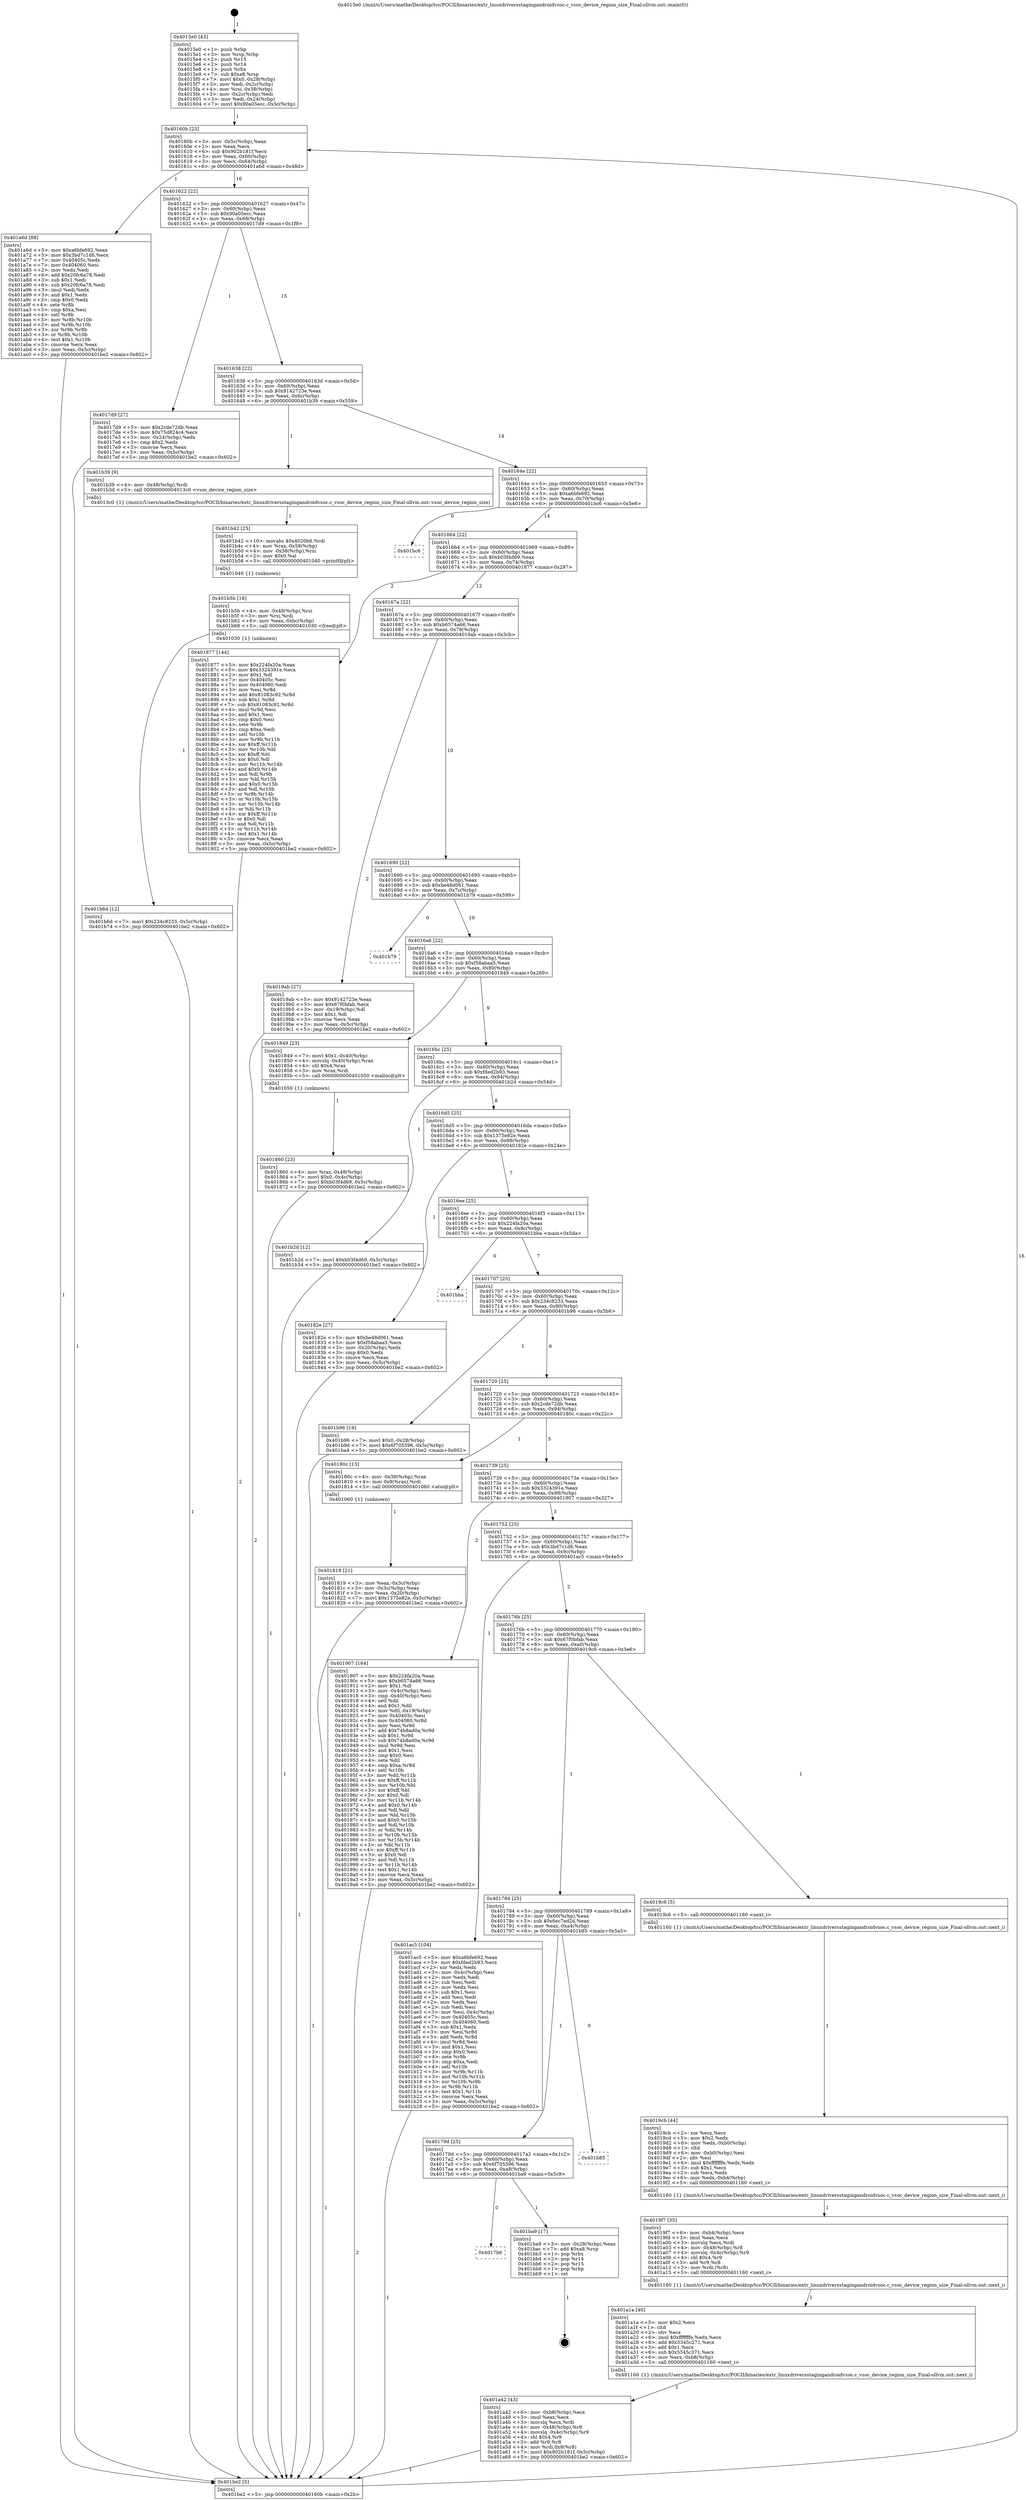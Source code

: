 digraph "0x4015e0" {
  label = "0x4015e0 (/mnt/c/Users/mathe/Desktop/tcc/POCII/binaries/extr_linuxdriversstagingandroidvsoc.c_vsoc_device_region_size_Final-ollvm.out::main(0))"
  labelloc = "t"
  node[shape=record]

  Entry [label="",width=0.3,height=0.3,shape=circle,fillcolor=black,style=filled]
  "0x40160b" [label="{
     0x40160b [23]\l
     | [instrs]\l
     &nbsp;&nbsp;0x40160b \<+3\>: mov -0x5c(%rbp),%eax\l
     &nbsp;&nbsp;0x40160e \<+2\>: mov %eax,%ecx\l
     &nbsp;&nbsp;0x401610 \<+6\>: sub $0x902b181f,%ecx\l
     &nbsp;&nbsp;0x401616 \<+3\>: mov %eax,-0x60(%rbp)\l
     &nbsp;&nbsp;0x401619 \<+3\>: mov %ecx,-0x64(%rbp)\l
     &nbsp;&nbsp;0x40161c \<+6\>: je 0000000000401a6d \<main+0x48d\>\l
  }"]
  "0x401a6d" [label="{
     0x401a6d [88]\l
     | [instrs]\l
     &nbsp;&nbsp;0x401a6d \<+5\>: mov $0xa6bfe692,%eax\l
     &nbsp;&nbsp;0x401a72 \<+5\>: mov $0x3bd7c1d6,%ecx\l
     &nbsp;&nbsp;0x401a77 \<+7\>: mov 0x40405c,%edx\l
     &nbsp;&nbsp;0x401a7e \<+7\>: mov 0x404060,%esi\l
     &nbsp;&nbsp;0x401a85 \<+2\>: mov %edx,%edi\l
     &nbsp;&nbsp;0x401a87 \<+6\>: add $0x20fc6a78,%edi\l
     &nbsp;&nbsp;0x401a8d \<+3\>: sub $0x1,%edi\l
     &nbsp;&nbsp;0x401a90 \<+6\>: sub $0x20fc6a78,%edi\l
     &nbsp;&nbsp;0x401a96 \<+3\>: imul %edi,%edx\l
     &nbsp;&nbsp;0x401a99 \<+3\>: and $0x1,%edx\l
     &nbsp;&nbsp;0x401a9c \<+3\>: cmp $0x0,%edx\l
     &nbsp;&nbsp;0x401a9f \<+4\>: sete %r8b\l
     &nbsp;&nbsp;0x401aa3 \<+3\>: cmp $0xa,%esi\l
     &nbsp;&nbsp;0x401aa6 \<+4\>: setl %r9b\l
     &nbsp;&nbsp;0x401aaa \<+3\>: mov %r8b,%r10b\l
     &nbsp;&nbsp;0x401aad \<+3\>: and %r9b,%r10b\l
     &nbsp;&nbsp;0x401ab0 \<+3\>: xor %r9b,%r8b\l
     &nbsp;&nbsp;0x401ab3 \<+3\>: or %r8b,%r10b\l
     &nbsp;&nbsp;0x401ab6 \<+4\>: test $0x1,%r10b\l
     &nbsp;&nbsp;0x401aba \<+3\>: cmovne %ecx,%eax\l
     &nbsp;&nbsp;0x401abd \<+3\>: mov %eax,-0x5c(%rbp)\l
     &nbsp;&nbsp;0x401ac0 \<+5\>: jmp 0000000000401be2 \<main+0x602\>\l
  }"]
  "0x401622" [label="{
     0x401622 [22]\l
     | [instrs]\l
     &nbsp;&nbsp;0x401622 \<+5\>: jmp 0000000000401627 \<main+0x47\>\l
     &nbsp;&nbsp;0x401627 \<+3\>: mov -0x60(%rbp),%eax\l
     &nbsp;&nbsp;0x40162a \<+5\>: sub $0x90a05ecc,%eax\l
     &nbsp;&nbsp;0x40162f \<+3\>: mov %eax,-0x68(%rbp)\l
     &nbsp;&nbsp;0x401632 \<+6\>: je 00000000004017d9 \<main+0x1f9\>\l
  }"]
  Exit [label="",width=0.3,height=0.3,shape=circle,fillcolor=black,style=filled,peripheries=2]
  "0x4017d9" [label="{
     0x4017d9 [27]\l
     | [instrs]\l
     &nbsp;&nbsp;0x4017d9 \<+5\>: mov $0x2cde72db,%eax\l
     &nbsp;&nbsp;0x4017de \<+5\>: mov $0x75d824c4,%ecx\l
     &nbsp;&nbsp;0x4017e3 \<+3\>: mov -0x24(%rbp),%edx\l
     &nbsp;&nbsp;0x4017e6 \<+3\>: cmp $0x2,%edx\l
     &nbsp;&nbsp;0x4017e9 \<+3\>: cmovne %ecx,%eax\l
     &nbsp;&nbsp;0x4017ec \<+3\>: mov %eax,-0x5c(%rbp)\l
     &nbsp;&nbsp;0x4017ef \<+5\>: jmp 0000000000401be2 \<main+0x602\>\l
  }"]
  "0x401638" [label="{
     0x401638 [22]\l
     | [instrs]\l
     &nbsp;&nbsp;0x401638 \<+5\>: jmp 000000000040163d \<main+0x5d\>\l
     &nbsp;&nbsp;0x40163d \<+3\>: mov -0x60(%rbp),%eax\l
     &nbsp;&nbsp;0x401640 \<+5\>: sub $0x9142723e,%eax\l
     &nbsp;&nbsp;0x401645 \<+3\>: mov %eax,-0x6c(%rbp)\l
     &nbsp;&nbsp;0x401648 \<+6\>: je 0000000000401b39 \<main+0x559\>\l
  }"]
  "0x401be2" [label="{
     0x401be2 [5]\l
     | [instrs]\l
     &nbsp;&nbsp;0x401be2 \<+5\>: jmp 000000000040160b \<main+0x2b\>\l
  }"]
  "0x4015e0" [label="{
     0x4015e0 [43]\l
     | [instrs]\l
     &nbsp;&nbsp;0x4015e0 \<+1\>: push %rbp\l
     &nbsp;&nbsp;0x4015e1 \<+3\>: mov %rsp,%rbp\l
     &nbsp;&nbsp;0x4015e4 \<+2\>: push %r15\l
     &nbsp;&nbsp;0x4015e6 \<+2\>: push %r14\l
     &nbsp;&nbsp;0x4015e8 \<+1\>: push %rbx\l
     &nbsp;&nbsp;0x4015e9 \<+7\>: sub $0xa8,%rsp\l
     &nbsp;&nbsp;0x4015f0 \<+7\>: movl $0x0,-0x28(%rbp)\l
     &nbsp;&nbsp;0x4015f7 \<+3\>: mov %edi,-0x2c(%rbp)\l
     &nbsp;&nbsp;0x4015fa \<+4\>: mov %rsi,-0x38(%rbp)\l
     &nbsp;&nbsp;0x4015fe \<+3\>: mov -0x2c(%rbp),%edi\l
     &nbsp;&nbsp;0x401601 \<+3\>: mov %edi,-0x24(%rbp)\l
     &nbsp;&nbsp;0x401604 \<+7\>: movl $0x90a05ecc,-0x5c(%rbp)\l
  }"]
  "0x4017b6" [label="{
     0x4017b6\l
  }", style=dashed]
  "0x401b39" [label="{
     0x401b39 [9]\l
     | [instrs]\l
     &nbsp;&nbsp;0x401b39 \<+4\>: mov -0x48(%rbp),%rdi\l
     &nbsp;&nbsp;0x401b3d \<+5\>: call 00000000004013c0 \<vsoc_device_region_size\>\l
     | [calls]\l
     &nbsp;&nbsp;0x4013c0 \{1\} (/mnt/c/Users/mathe/Desktop/tcc/POCII/binaries/extr_linuxdriversstagingandroidvsoc.c_vsoc_device_region_size_Final-ollvm.out::vsoc_device_region_size)\l
  }"]
  "0x40164e" [label="{
     0x40164e [22]\l
     | [instrs]\l
     &nbsp;&nbsp;0x40164e \<+5\>: jmp 0000000000401653 \<main+0x73\>\l
     &nbsp;&nbsp;0x401653 \<+3\>: mov -0x60(%rbp),%eax\l
     &nbsp;&nbsp;0x401656 \<+5\>: sub $0xa6bfe692,%eax\l
     &nbsp;&nbsp;0x40165b \<+3\>: mov %eax,-0x70(%rbp)\l
     &nbsp;&nbsp;0x40165e \<+6\>: je 0000000000401bc6 \<main+0x5e6\>\l
  }"]
  "0x401ba9" [label="{
     0x401ba9 [17]\l
     | [instrs]\l
     &nbsp;&nbsp;0x401ba9 \<+3\>: mov -0x28(%rbp),%eax\l
     &nbsp;&nbsp;0x401bac \<+7\>: add $0xa8,%rsp\l
     &nbsp;&nbsp;0x401bb3 \<+1\>: pop %rbx\l
     &nbsp;&nbsp;0x401bb4 \<+2\>: pop %r14\l
     &nbsp;&nbsp;0x401bb6 \<+2\>: pop %r15\l
     &nbsp;&nbsp;0x401bb8 \<+1\>: pop %rbp\l
     &nbsp;&nbsp;0x401bb9 \<+1\>: ret\l
  }"]
  "0x401bc6" [label="{
     0x401bc6\l
  }", style=dashed]
  "0x401664" [label="{
     0x401664 [22]\l
     | [instrs]\l
     &nbsp;&nbsp;0x401664 \<+5\>: jmp 0000000000401669 \<main+0x89\>\l
     &nbsp;&nbsp;0x401669 \<+3\>: mov -0x60(%rbp),%eax\l
     &nbsp;&nbsp;0x40166c \<+5\>: sub $0xb03f4d69,%eax\l
     &nbsp;&nbsp;0x401671 \<+3\>: mov %eax,-0x74(%rbp)\l
     &nbsp;&nbsp;0x401674 \<+6\>: je 0000000000401877 \<main+0x297\>\l
  }"]
  "0x40179d" [label="{
     0x40179d [25]\l
     | [instrs]\l
     &nbsp;&nbsp;0x40179d \<+5\>: jmp 00000000004017a2 \<main+0x1c2\>\l
     &nbsp;&nbsp;0x4017a2 \<+3\>: mov -0x60(%rbp),%eax\l
     &nbsp;&nbsp;0x4017a5 \<+5\>: sub $0x6f705596,%eax\l
     &nbsp;&nbsp;0x4017aa \<+6\>: mov %eax,-0xa8(%rbp)\l
     &nbsp;&nbsp;0x4017b0 \<+6\>: je 0000000000401ba9 \<main+0x5c9\>\l
  }"]
  "0x401877" [label="{
     0x401877 [144]\l
     | [instrs]\l
     &nbsp;&nbsp;0x401877 \<+5\>: mov $0x224fa20a,%eax\l
     &nbsp;&nbsp;0x40187c \<+5\>: mov $0x3324391e,%ecx\l
     &nbsp;&nbsp;0x401881 \<+2\>: mov $0x1,%dl\l
     &nbsp;&nbsp;0x401883 \<+7\>: mov 0x40405c,%esi\l
     &nbsp;&nbsp;0x40188a \<+7\>: mov 0x404060,%edi\l
     &nbsp;&nbsp;0x401891 \<+3\>: mov %esi,%r8d\l
     &nbsp;&nbsp;0x401894 \<+7\>: add $0x81083c92,%r8d\l
     &nbsp;&nbsp;0x40189b \<+4\>: sub $0x1,%r8d\l
     &nbsp;&nbsp;0x40189f \<+7\>: sub $0x81083c92,%r8d\l
     &nbsp;&nbsp;0x4018a6 \<+4\>: imul %r8d,%esi\l
     &nbsp;&nbsp;0x4018aa \<+3\>: and $0x1,%esi\l
     &nbsp;&nbsp;0x4018ad \<+3\>: cmp $0x0,%esi\l
     &nbsp;&nbsp;0x4018b0 \<+4\>: sete %r9b\l
     &nbsp;&nbsp;0x4018b4 \<+3\>: cmp $0xa,%edi\l
     &nbsp;&nbsp;0x4018b7 \<+4\>: setl %r10b\l
     &nbsp;&nbsp;0x4018bb \<+3\>: mov %r9b,%r11b\l
     &nbsp;&nbsp;0x4018be \<+4\>: xor $0xff,%r11b\l
     &nbsp;&nbsp;0x4018c2 \<+3\>: mov %r10b,%bl\l
     &nbsp;&nbsp;0x4018c5 \<+3\>: xor $0xff,%bl\l
     &nbsp;&nbsp;0x4018c8 \<+3\>: xor $0x0,%dl\l
     &nbsp;&nbsp;0x4018cb \<+3\>: mov %r11b,%r14b\l
     &nbsp;&nbsp;0x4018ce \<+4\>: and $0x0,%r14b\l
     &nbsp;&nbsp;0x4018d2 \<+3\>: and %dl,%r9b\l
     &nbsp;&nbsp;0x4018d5 \<+3\>: mov %bl,%r15b\l
     &nbsp;&nbsp;0x4018d8 \<+4\>: and $0x0,%r15b\l
     &nbsp;&nbsp;0x4018dc \<+3\>: and %dl,%r10b\l
     &nbsp;&nbsp;0x4018df \<+3\>: or %r9b,%r14b\l
     &nbsp;&nbsp;0x4018e2 \<+3\>: or %r10b,%r15b\l
     &nbsp;&nbsp;0x4018e5 \<+3\>: xor %r15b,%r14b\l
     &nbsp;&nbsp;0x4018e8 \<+3\>: or %bl,%r11b\l
     &nbsp;&nbsp;0x4018eb \<+4\>: xor $0xff,%r11b\l
     &nbsp;&nbsp;0x4018ef \<+3\>: or $0x0,%dl\l
     &nbsp;&nbsp;0x4018f2 \<+3\>: and %dl,%r11b\l
     &nbsp;&nbsp;0x4018f5 \<+3\>: or %r11b,%r14b\l
     &nbsp;&nbsp;0x4018f8 \<+4\>: test $0x1,%r14b\l
     &nbsp;&nbsp;0x4018fc \<+3\>: cmovne %ecx,%eax\l
     &nbsp;&nbsp;0x4018ff \<+3\>: mov %eax,-0x5c(%rbp)\l
     &nbsp;&nbsp;0x401902 \<+5\>: jmp 0000000000401be2 \<main+0x602\>\l
  }"]
  "0x40167a" [label="{
     0x40167a [22]\l
     | [instrs]\l
     &nbsp;&nbsp;0x40167a \<+5\>: jmp 000000000040167f \<main+0x9f\>\l
     &nbsp;&nbsp;0x40167f \<+3\>: mov -0x60(%rbp),%eax\l
     &nbsp;&nbsp;0x401682 \<+5\>: sub $0xb6574a66,%eax\l
     &nbsp;&nbsp;0x401687 \<+3\>: mov %eax,-0x78(%rbp)\l
     &nbsp;&nbsp;0x40168a \<+6\>: je 00000000004019ab \<main+0x3cb\>\l
  }"]
  "0x401b85" [label="{
     0x401b85\l
  }", style=dashed]
  "0x4019ab" [label="{
     0x4019ab [27]\l
     | [instrs]\l
     &nbsp;&nbsp;0x4019ab \<+5\>: mov $0x9142723e,%eax\l
     &nbsp;&nbsp;0x4019b0 \<+5\>: mov $0x67f0bfab,%ecx\l
     &nbsp;&nbsp;0x4019b5 \<+3\>: mov -0x19(%rbp),%dl\l
     &nbsp;&nbsp;0x4019b8 \<+3\>: test $0x1,%dl\l
     &nbsp;&nbsp;0x4019bb \<+3\>: cmovne %ecx,%eax\l
     &nbsp;&nbsp;0x4019be \<+3\>: mov %eax,-0x5c(%rbp)\l
     &nbsp;&nbsp;0x4019c1 \<+5\>: jmp 0000000000401be2 \<main+0x602\>\l
  }"]
  "0x401690" [label="{
     0x401690 [22]\l
     | [instrs]\l
     &nbsp;&nbsp;0x401690 \<+5\>: jmp 0000000000401695 \<main+0xb5\>\l
     &nbsp;&nbsp;0x401695 \<+3\>: mov -0x60(%rbp),%eax\l
     &nbsp;&nbsp;0x401698 \<+5\>: sub $0xbe48d061,%eax\l
     &nbsp;&nbsp;0x40169d \<+3\>: mov %eax,-0x7c(%rbp)\l
     &nbsp;&nbsp;0x4016a0 \<+6\>: je 0000000000401b79 \<main+0x599\>\l
  }"]
  "0x401b6d" [label="{
     0x401b6d [12]\l
     | [instrs]\l
     &nbsp;&nbsp;0x401b6d \<+7\>: movl $0x234c8233,-0x5c(%rbp)\l
     &nbsp;&nbsp;0x401b74 \<+5\>: jmp 0000000000401be2 \<main+0x602\>\l
  }"]
  "0x401b79" [label="{
     0x401b79\l
  }", style=dashed]
  "0x4016a6" [label="{
     0x4016a6 [22]\l
     | [instrs]\l
     &nbsp;&nbsp;0x4016a6 \<+5\>: jmp 00000000004016ab \<main+0xcb\>\l
     &nbsp;&nbsp;0x4016ab \<+3\>: mov -0x60(%rbp),%eax\l
     &nbsp;&nbsp;0x4016ae \<+5\>: sub $0xf58abaa5,%eax\l
     &nbsp;&nbsp;0x4016b3 \<+3\>: mov %eax,-0x80(%rbp)\l
     &nbsp;&nbsp;0x4016b6 \<+6\>: je 0000000000401849 \<main+0x269\>\l
  }"]
  "0x401b5b" [label="{
     0x401b5b [18]\l
     | [instrs]\l
     &nbsp;&nbsp;0x401b5b \<+4\>: mov -0x48(%rbp),%rsi\l
     &nbsp;&nbsp;0x401b5f \<+3\>: mov %rsi,%rdi\l
     &nbsp;&nbsp;0x401b62 \<+6\>: mov %eax,-0xbc(%rbp)\l
     &nbsp;&nbsp;0x401b68 \<+5\>: call 0000000000401030 \<free@plt\>\l
     | [calls]\l
     &nbsp;&nbsp;0x401030 \{1\} (unknown)\l
  }"]
  "0x401849" [label="{
     0x401849 [23]\l
     | [instrs]\l
     &nbsp;&nbsp;0x401849 \<+7\>: movl $0x1,-0x40(%rbp)\l
     &nbsp;&nbsp;0x401850 \<+4\>: movslq -0x40(%rbp),%rax\l
     &nbsp;&nbsp;0x401854 \<+4\>: shl $0x4,%rax\l
     &nbsp;&nbsp;0x401858 \<+3\>: mov %rax,%rdi\l
     &nbsp;&nbsp;0x40185b \<+5\>: call 0000000000401050 \<malloc@plt\>\l
     | [calls]\l
     &nbsp;&nbsp;0x401050 \{1\} (unknown)\l
  }"]
  "0x4016bc" [label="{
     0x4016bc [25]\l
     | [instrs]\l
     &nbsp;&nbsp;0x4016bc \<+5\>: jmp 00000000004016c1 \<main+0xe1\>\l
     &nbsp;&nbsp;0x4016c1 \<+3\>: mov -0x60(%rbp),%eax\l
     &nbsp;&nbsp;0x4016c4 \<+5\>: sub $0xfded2b93,%eax\l
     &nbsp;&nbsp;0x4016c9 \<+6\>: mov %eax,-0x84(%rbp)\l
     &nbsp;&nbsp;0x4016cf \<+6\>: je 0000000000401b2d \<main+0x54d\>\l
  }"]
  "0x401b42" [label="{
     0x401b42 [25]\l
     | [instrs]\l
     &nbsp;&nbsp;0x401b42 \<+10\>: movabs $0x4020b6,%rdi\l
     &nbsp;&nbsp;0x401b4c \<+4\>: mov %rax,-0x58(%rbp)\l
     &nbsp;&nbsp;0x401b50 \<+4\>: mov -0x58(%rbp),%rsi\l
     &nbsp;&nbsp;0x401b54 \<+2\>: mov $0x0,%al\l
     &nbsp;&nbsp;0x401b56 \<+5\>: call 0000000000401040 \<printf@plt\>\l
     | [calls]\l
     &nbsp;&nbsp;0x401040 \{1\} (unknown)\l
  }"]
  "0x401b2d" [label="{
     0x401b2d [12]\l
     | [instrs]\l
     &nbsp;&nbsp;0x401b2d \<+7\>: movl $0xb03f4d69,-0x5c(%rbp)\l
     &nbsp;&nbsp;0x401b34 \<+5\>: jmp 0000000000401be2 \<main+0x602\>\l
  }"]
  "0x4016d5" [label="{
     0x4016d5 [25]\l
     | [instrs]\l
     &nbsp;&nbsp;0x4016d5 \<+5\>: jmp 00000000004016da \<main+0xfa\>\l
     &nbsp;&nbsp;0x4016da \<+3\>: mov -0x60(%rbp),%eax\l
     &nbsp;&nbsp;0x4016dd \<+5\>: sub $0x1375e82e,%eax\l
     &nbsp;&nbsp;0x4016e2 \<+6\>: mov %eax,-0x88(%rbp)\l
     &nbsp;&nbsp;0x4016e8 \<+6\>: je 000000000040182e \<main+0x24e\>\l
  }"]
  "0x401a42" [label="{
     0x401a42 [43]\l
     | [instrs]\l
     &nbsp;&nbsp;0x401a42 \<+6\>: mov -0xb8(%rbp),%ecx\l
     &nbsp;&nbsp;0x401a48 \<+3\>: imul %eax,%ecx\l
     &nbsp;&nbsp;0x401a4b \<+3\>: movslq %ecx,%rdi\l
     &nbsp;&nbsp;0x401a4e \<+4\>: mov -0x48(%rbp),%r8\l
     &nbsp;&nbsp;0x401a52 \<+4\>: movslq -0x4c(%rbp),%r9\l
     &nbsp;&nbsp;0x401a56 \<+4\>: shl $0x4,%r9\l
     &nbsp;&nbsp;0x401a5a \<+3\>: add %r9,%r8\l
     &nbsp;&nbsp;0x401a5d \<+4\>: mov %rdi,0x8(%r8)\l
     &nbsp;&nbsp;0x401a61 \<+7\>: movl $0x902b181f,-0x5c(%rbp)\l
     &nbsp;&nbsp;0x401a68 \<+5\>: jmp 0000000000401be2 \<main+0x602\>\l
  }"]
  "0x40182e" [label="{
     0x40182e [27]\l
     | [instrs]\l
     &nbsp;&nbsp;0x40182e \<+5\>: mov $0xbe48d061,%eax\l
     &nbsp;&nbsp;0x401833 \<+5\>: mov $0xf58abaa5,%ecx\l
     &nbsp;&nbsp;0x401838 \<+3\>: mov -0x20(%rbp),%edx\l
     &nbsp;&nbsp;0x40183b \<+3\>: cmp $0x0,%edx\l
     &nbsp;&nbsp;0x40183e \<+3\>: cmove %ecx,%eax\l
     &nbsp;&nbsp;0x401841 \<+3\>: mov %eax,-0x5c(%rbp)\l
     &nbsp;&nbsp;0x401844 \<+5\>: jmp 0000000000401be2 \<main+0x602\>\l
  }"]
  "0x4016ee" [label="{
     0x4016ee [25]\l
     | [instrs]\l
     &nbsp;&nbsp;0x4016ee \<+5\>: jmp 00000000004016f3 \<main+0x113\>\l
     &nbsp;&nbsp;0x4016f3 \<+3\>: mov -0x60(%rbp),%eax\l
     &nbsp;&nbsp;0x4016f6 \<+5\>: sub $0x224fa20a,%eax\l
     &nbsp;&nbsp;0x4016fb \<+6\>: mov %eax,-0x8c(%rbp)\l
     &nbsp;&nbsp;0x401701 \<+6\>: je 0000000000401bba \<main+0x5da\>\l
  }"]
  "0x401a1a" [label="{
     0x401a1a [40]\l
     | [instrs]\l
     &nbsp;&nbsp;0x401a1a \<+5\>: mov $0x2,%ecx\l
     &nbsp;&nbsp;0x401a1f \<+1\>: cltd\l
     &nbsp;&nbsp;0x401a20 \<+2\>: idiv %ecx\l
     &nbsp;&nbsp;0x401a22 \<+6\>: imul $0xfffffffe,%edx,%ecx\l
     &nbsp;&nbsp;0x401a28 \<+6\>: add $0x5345c271,%ecx\l
     &nbsp;&nbsp;0x401a2e \<+3\>: add $0x1,%ecx\l
     &nbsp;&nbsp;0x401a31 \<+6\>: sub $0x5345c271,%ecx\l
     &nbsp;&nbsp;0x401a37 \<+6\>: mov %ecx,-0xb8(%rbp)\l
     &nbsp;&nbsp;0x401a3d \<+5\>: call 0000000000401160 \<next_i\>\l
     | [calls]\l
     &nbsp;&nbsp;0x401160 \{1\} (/mnt/c/Users/mathe/Desktop/tcc/POCII/binaries/extr_linuxdriversstagingandroidvsoc.c_vsoc_device_region_size_Final-ollvm.out::next_i)\l
  }"]
  "0x401bba" [label="{
     0x401bba\l
  }", style=dashed]
  "0x401707" [label="{
     0x401707 [25]\l
     | [instrs]\l
     &nbsp;&nbsp;0x401707 \<+5\>: jmp 000000000040170c \<main+0x12c\>\l
     &nbsp;&nbsp;0x40170c \<+3\>: mov -0x60(%rbp),%eax\l
     &nbsp;&nbsp;0x40170f \<+5\>: sub $0x234c8233,%eax\l
     &nbsp;&nbsp;0x401714 \<+6\>: mov %eax,-0x90(%rbp)\l
     &nbsp;&nbsp;0x40171a \<+6\>: je 0000000000401b96 \<main+0x5b6\>\l
  }"]
  "0x4019f7" [label="{
     0x4019f7 [35]\l
     | [instrs]\l
     &nbsp;&nbsp;0x4019f7 \<+6\>: mov -0xb4(%rbp),%ecx\l
     &nbsp;&nbsp;0x4019fd \<+3\>: imul %eax,%ecx\l
     &nbsp;&nbsp;0x401a00 \<+3\>: movslq %ecx,%rdi\l
     &nbsp;&nbsp;0x401a03 \<+4\>: mov -0x48(%rbp),%r8\l
     &nbsp;&nbsp;0x401a07 \<+4\>: movslq -0x4c(%rbp),%r9\l
     &nbsp;&nbsp;0x401a0b \<+4\>: shl $0x4,%r9\l
     &nbsp;&nbsp;0x401a0f \<+3\>: add %r9,%r8\l
     &nbsp;&nbsp;0x401a12 \<+3\>: mov %rdi,(%r8)\l
     &nbsp;&nbsp;0x401a15 \<+5\>: call 0000000000401160 \<next_i\>\l
     | [calls]\l
     &nbsp;&nbsp;0x401160 \{1\} (/mnt/c/Users/mathe/Desktop/tcc/POCII/binaries/extr_linuxdriversstagingandroidvsoc.c_vsoc_device_region_size_Final-ollvm.out::next_i)\l
  }"]
  "0x401b96" [label="{
     0x401b96 [19]\l
     | [instrs]\l
     &nbsp;&nbsp;0x401b96 \<+7\>: movl $0x0,-0x28(%rbp)\l
     &nbsp;&nbsp;0x401b9d \<+7\>: movl $0x6f705596,-0x5c(%rbp)\l
     &nbsp;&nbsp;0x401ba4 \<+5\>: jmp 0000000000401be2 \<main+0x602\>\l
  }"]
  "0x401720" [label="{
     0x401720 [25]\l
     | [instrs]\l
     &nbsp;&nbsp;0x401720 \<+5\>: jmp 0000000000401725 \<main+0x145\>\l
     &nbsp;&nbsp;0x401725 \<+3\>: mov -0x60(%rbp),%eax\l
     &nbsp;&nbsp;0x401728 \<+5\>: sub $0x2cde72db,%eax\l
     &nbsp;&nbsp;0x40172d \<+6\>: mov %eax,-0x94(%rbp)\l
     &nbsp;&nbsp;0x401733 \<+6\>: je 000000000040180c \<main+0x22c\>\l
  }"]
  "0x4019cb" [label="{
     0x4019cb [44]\l
     | [instrs]\l
     &nbsp;&nbsp;0x4019cb \<+2\>: xor %ecx,%ecx\l
     &nbsp;&nbsp;0x4019cd \<+5\>: mov $0x2,%edx\l
     &nbsp;&nbsp;0x4019d2 \<+6\>: mov %edx,-0xb0(%rbp)\l
     &nbsp;&nbsp;0x4019d8 \<+1\>: cltd\l
     &nbsp;&nbsp;0x4019d9 \<+6\>: mov -0xb0(%rbp),%esi\l
     &nbsp;&nbsp;0x4019df \<+2\>: idiv %esi\l
     &nbsp;&nbsp;0x4019e1 \<+6\>: imul $0xfffffffe,%edx,%edx\l
     &nbsp;&nbsp;0x4019e7 \<+3\>: sub $0x1,%ecx\l
     &nbsp;&nbsp;0x4019ea \<+2\>: sub %ecx,%edx\l
     &nbsp;&nbsp;0x4019ec \<+6\>: mov %edx,-0xb4(%rbp)\l
     &nbsp;&nbsp;0x4019f2 \<+5\>: call 0000000000401160 \<next_i\>\l
     | [calls]\l
     &nbsp;&nbsp;0x401160 \{1\} (/mnt/c/Users/mathe/Desktop/tcc/POCII/binaries/extr_linuxdriversstagingandroidvsoc.c_vsoc_device_region_size_Final-ollvm.out::next_i)\l
  }"]
  "0x40180c" [label="{
     0x40180c [13]\l
     | [instrs]\l
     &nbsp;&nbsp;0x40180c \<+4\>: mov -0x38(%rbp),%rax\l
     &nbsp;&nbsp;0x401810 \<+4\>: mov 0x8(%rax),%rdi\l
     &nbsp;&nbsp;0x401814 \<+5\>: call 0000000000401060 \<atoi@plt\>\l
     | [calls]\l
     &nbsp;&nbsp;0x401060 \{1\} (unknown)\l
  }"]
  "0x401739" [label="{
     0x401739 [25]\l
     | [instrs]\l
     &nbsp;&nbsp;0x401739 \<+5\>: jmp 000000000040173e \<main+0x15e\>\l
     &nbsp;&nbsp;0x40173e \<+3\>: mov -0x60(%rbp),%eax\l
     &nbsp;&nbsp;0x401741 \<+5\>: sub $0x3324391e,%eax\l
     &nbsp;&nbsp;0x401746 \<+6\>: mov %eax,-0x98(%rbp)\l
     &nbsp;&nbsp;0x40174c \<+6\>: je 0000000000401907 \<main+0x327\>\l
  }"]
  "0x401819" [label="{
     0x401819 [21]\l
     | [instrs]\l
     &nbsp;&nbsp;0x401819 \<+3\>: mov %eax,-0x3c(%rbp)\l
     &nbsp;&nbsp;0x40181c \<+3\>: mov -0x3c(%rbp),%eax\l
     &nbsp;&nbsp;0x40181f \<+3\>: mov %eax,-0x20(%rbp)\l
     &nbsp;&nbsp;0x401822 \<+7\>: movl $0x1375e82e,-0x5c(%rbp)\l
     &nbsp;&nbsp;0x401829 \<+5\>: jmp 0000000000401be2 \<main+0x602\>\l
  }"]
  "0x401860" [label="{
     0x401860 [23]\l
     | [instrs]\l
     &nbsp;&nbsp;0x401860 \<+4\>: mov %rax,-0x48(%rbp)\l
     &nbsp;&nbsp;0x401864 \<+7\>: movl $0x0,-0x4c(%rbp)\l
     &nbsp;&nbsp;0x40186b \<+7\>: movl $0xb03f4d69,-0x5c(%rbp)\l
     &nbsp;&nbsp;0x401872 \<+5\>: jmp 0000000000401be2 \<main+0x602\>\l
  }"]
  "0x401784" [label="{
     0x401784 [25]\l
     | [instrs]\l
     &nbsp;&nbsp;0x401784 \<+5\>: jmp 0000000000401789 \<main+0x1a9\>\l
     &nbsp;&nbsp;0x401789 \<+3\>: mov -0x60(%rbp),%eax\l
     &nbsp;&nbsp;0x40178c \<+5\>: sub $0x6ec7ed2d,%eax\l
     &nbsp;&nbsp;0x401791 \<+6\>: mov %eax,-0xa4(%rbp)\l
     &nbsp;&nbsp;0x401797 \<+6\>: je 0000000000401b85 \<main+0x5a5\>\l
  }"]
  "0x401907" [label="{
     0x401907 [164]\l
     | [instrs]\l
     &nbsp;&nbsp;0x401907 \<+5\>: mov $0x224fa20a,%eax\l
     &nbsp;&nbsp;0x40190c \<+5\>: mov $0xb6574a66,%ecx\l
     &nbsp;&nbsp;0x401911 \<+2\>: mov $0x1,%dl\l
     &nbsp;&nbsp;0x401913 \<+3\>: mov -0x4c(%rbp),%esi\l
     &nbsp;&nbsp;0x401916 \<+3\>: cmp -0x40(%rbp),%esi\l
     &nbsp;&nbsp;0x401919 \<+4\>: setl %dil\l
     &nbsp;&nbsp;0x40191d \<+4\>: and $0x1,%dil\l
     &nbsp;&nbsp;0x401921 \<+4\>: mov %dil,-0x19(%rbp)\l
     &nbsp;&nbsp;0x401925 \<+7\>: mov 0x40405c,%esi\l
     &nbsp;&nbsp;0x40192c \<+8\>: mov 0x404060,%r8d\l
     &nbsp;&nbsp;0x401934 \<+3\>: mov %esi,%r9d\l
     &nbsp;&nbsp;0x401937 \<+7\>: add $0x74b8ad0a,%r9d\l
     &nbsp;&nbsp;0x40193e \<+4\>: sub $0x1,%r9d\l
     &nbsp;&nbsp;0x401942 \<+7\>: sub $0x74b8ad0a,%r9d\l
     &nbsp;&nbsp;0x401949 \<+4\>: imul %r9d,%esi\l
     &nbsp;&nbsp;0x40194d \<+3\>: and $0x1,%esi\l
     &nbsp;&nbsp;0x401950 \<+3\>: cmp $0x0,%esi\l
     &nbsp;&nbsp;0x401953 \<+4\>: sete %dil\l
     &nbsp;&nbsp;0x401957 \<+4\>: cmp $0xa,%r8d\l
     &nbsp;&nbsp;0x40195b \<+4\>: setl %r10b\l
     &nbsp;&nbsp;0x40195f \<+3\>: mov %dil,%r11b\l
     &nbsp;&nbsp;0x401962 \<+4\>: xor $0xff,%r11b\l
     &nbsp;&nbsp;0x401966 \<+3\>: mov %r10b,%bl\l
     &nbsp;&nbsp;0x401969 \<+3\>: xor $0xff,%bl\l
     &nbsp;&nbsp;0x40196c \<+3\>: xor $0x0,%dl\l
     &nbsp;&nbsp;0x40196f \<+3\>: mov %r11b,%r14b\l
     &nbsp;&nbsp;0x401972 \<+4\>: and $0x0,%r14b\l
     &nbsp;&nbsp;0x401976 \<+3\>: and %dl,%dil\l
     &nbsp;&nbsp;0x401979 \<+3\>: mov %bl,%r15b\l
     &nbsp;&nbsp;0x40197c \<+4\>: and $0x0,%r15b\l
     &nbsp;&nbsp;0x401980 \<+3\>: and %dl,%r10b\l
     &nbsp;&nbsp;0x401983 \<+3\>: or %dil,%r14b\l
     &nbsp;&nbsp;0x401986 \<+3\>: or %r10b,%r15b\l
     &nbsp;&nbsp;0x401989 \<+3\>: xor %r15b,%r14b\l
     &nbsp;&nbsp;0x40198c \<+3\>: or %bl,%r11b\l
     &nbsp;&nbsp;0x40198f \<+4\>: xor $0xff,%r11b\l
     &nbsp;&nbsp;0x401993 \<+3\>: or $0x0,%dl\l
     &nbsp;&nbsp;0x401996 \<+3\>: and %dl,%r11b\l
     &nbsp;&nbsp;0x401999 \<+3\>: or %r11b,%r14b\l
     &nbsp;&nbsp;0x40199c \<+4\>: test $0x1,%r14b\l
     &nbsp;&nbsp;0x4019a0 \<+3\>: cmovne %ecx,%eax\l
     &nbsp;&nbsp;0x4019a3 \<+3\>: mov %eax,-0x5c(%rbp)\l
     &nbsp;&nbsp;0x4019a6 \<+5\>: jmp 0000000000401be2 \<main+0x602\>\l
  }"]
  "0x401752" [label="{
     0x401752 [25]\l
     | [instrs]\l
     &nbsp;&nbsp;0x401752 \<+5\>: jmp 0000000000401757 \<main+0x177\>\l
     &nbsp;&nbsp;0x401757 \<+3\>: mov -0x60(%rbp),%eax\l
     &nbsp;&nbsp;0x40175a \<+5\>: sub $0x3bd7c1d6,%eax\l
     &nbsp;&nbsp;0x40175f \<+6\>: mov %eax,-0x9c(%rbp)\l
     &nbsp;&nbsp;0x401765 \<+6\>: je 0000000000401ac5 \<main+0x4e5\>\l
  }"]
  "0x4019c6" [label="{
     0x4019c6 [5]\l
     | [instrs]\l
     &nbsp;&nbsp;0x4019c6 \<+5\>: call 0000000000401160 \<next_i\>\l
     | [calls]\l
     &nbsp;&nbsp;0x401160 \{1\} (/mnt/c/Users/mathe/Desktop/tcc/POCII/binaries/extr_linuxdriversstagingandroidvsoc.c_vsoc_device_region_size_Final-ollvm.out::next_i)\l
  }"]
  "0x401ac5" [label="{
     0x401ac5 [104]\l
     | [instrs]\l
     &nbsp;&nbsp;0x401ac5 \<+5\>: mov $0xa6bfe692,%eax\l
     &nbsp;&nbsp;0x401aca \<+5\>: mov $0xfded2b93,%ecx\l
     &nbsp;&nbsp;0x401acf \<+2\>: xor %edx,%edx\l
     &nbsp;&nbsp;0x401ad1 \<+3\>: mov -0x4c(%rbp),%esi\l
     &nbsp;&nbsp;0x401ad4 \<+2\>: mov %edx,%edi\l
     &nbsp;&nbsp;0x401ad6 \<+2\>: sub %esi,%edi\l
     &nbsp;&nbsp;0x401ad8 \<+2\>: mov %edx,%esi\l
     &nbsp;&nbsp;0x401ada \<+3\>: sub $0x1,%esi\l
     &nbsp;&nbsp;0x401add \<+2\>: add %esi,%edi\l
     &nbsp;&nbsp;0x401adf \<+2\>: mov %edx,%esi\l
     &nbsp;&nbsp;0x401ae1 \<+2\>: sub %edi,%esi\l
     &nbsp;&nbsp;0x401ae3 \<+3\>: mov %esi,-0x4c(%rbp)\l
     &nbsp;&nbsp;0x401ae6 \<+7\>: mov 0x40405c,%esi\l
     &nbsp;&nbsp;0x401aed \<+7\>: mov 0x404060,%edi\l
     &nbsp;&nbsp;0x401af4 \<+3\>: sub $0x1,%edx\l
     &nbsp;&nbsp;0x401af7 \<+3\>: mov %esi,%r8d\l
     &nbsp;&nbsp;0x401afa \<+3\>: add %edx,%r8d\l
     &nbsp;&nbsp;0x401afd \<+4\>: imul %r8d,%esi\l
     &nbsp;&nbsp;0x401b01 \<+3\>: and $0x1,%esi\l
     &nbsp;&nbsp;0x401b04 \<+3\>: cmp $0x0,%esi\l
     &nbsp;&nbsp;0x401b07 \<+4\>: sete %r9b\l
     &nbsp;&nbsp;0x401b0b \<+3\>: cmp $0xa,%edi\l
     &nbsp;&nbsp;0x401b0e \<+4\>: setl %r10b\l
     &nbsp;&nbsp;0x401b12 \<+3\>: mov %r9b,%r11b\l
     &nbsp;&nbsp;0x401b15 \<+3\>: and %r10b,%r11b\l
     &nbsp;&nbsp;0x401b18 \<+3\>: xor %r10b,%r9b\l
     &nbsp;&nbsp;0x401b1b \<+3\>: or %r9b,%r11b\l
     &nbsp;&nbsp;0x401b1e \<+4\>: test $0x1,%r11b\l
     &nbsp;&nbsp;0x401b22 \<+3\>: cmovne %ecx,%eax\l
     &nbsp;&nbsp;0x401b25 \<+3\>: mov %eax,-0x5c(%rbp)\l
     &nbsp;&nbsp;0x401b28 \<+5\>: jmp 0000000000401be2 \<main+0x602\>\l
  }"]
  "0x40176b" [label="{
     0x40176b [25]\l
     | [instrs]\l
     &nbsp;&nbsp;0x40176b \<+5\>: jmp 0000000000401770 \<main+0x190\>\l
     &nbsp;&nbsp;0x401770 \<+3\>: mov -0x60(%rbp),%eax\l
     &nbsp;&nbsp;0x401773 \<+5\>: sub $0x67f0bfab,%eax\l
     &nbsp;&nbsp;0x401778 \<+6\>: mov %eax,-0xa0(%rbp)\l
     &nbsp;&nbsp;0x40177e \<+6\>: je 00000000004019c6 \<main+0x3e6\>\l
  }"]
  Entry -> "0x4015e0" [label=" 1"]
  "0x40160b" -> "0x401a6d" [label=" 1"]
  "0x40160b" -> "0x401622" [label=" 16"]
  "0x401ba9" -> Exit [label=" 1"]
  "0x401622" -> "0x4017d9" [label=" 1"]
  "0x401622" -> "0x401638" [label=" 15"]
  "0x4017d9" -> "0x401be2" [label=" 1"]
  "0x4015e0" -> "0x40160b" [label=" 1"]
  "0x401be2" -> "0x40160b" [label=" 16"]
  "0x40179d" -> "0x4017b6" [label=" 0"]
  "0x401638" -> "0x401b39" [label=" 1"]
  "0x401638" -> "0x40164e" [label=" 14"]
  "0x40179d" -> "0x401ba9" [label=" 1"]
  "0x40164e" -> "0x401bc6" [label=" 0"]
  "0x40164e" -> "0x401664" [label=" 14"]
  "0x401784" -> "0x40179d" [label=" 1"]
  "0x401664" -> "0x401877" [label=" 2"]
  "0x401664" -> "0x40167a" [label=" 12"]
  "0x401784" -> "0x401b85" [label=" 0"]
  "0x40167a" -> "0x4019ab" [label=" 2"]
  "0x40167a" -> "0x401690" [label=" 10"]
  "0x401b96" -> "0x401be2" [label=" 1"]
  "0x401690" -> "0x401b79" [label=" 0"]
  "0x401690" -> "0x4016a6" [label=" 10"]
  "0x401b6d" -> "0x401be2" [label=" 1"]
  "0x4016a6" -> "0x401849" [label=" 1"]
  "0x4016a6" -> "0x4016bc" [label=" 9"]
  "0x401b5b" -> "0x401b6d" [label=" 1"]
  "0x4016bc" -> "0x401b2d" [label=" 1"]
  "0x4016bc" -> "0x4016d5" [label=" 8"]
  "0x401b42" -> "0x401b5b" [label=" 1"]
  "0x4016d5" -> "0x40182e" [label=" 1"]
  "0x4016d5" -> "0x4016ee" [label=" 7"]
  "0x401b39" -> "0x401b42" [label=" 1"]
  "0x4016ee" -> "0x401bba" [label=" 0"]
  "0x4016ee" -> "0x401707" [label=" 7"]
  "0x401b2d" -> "0x401be2" [label=" 1"]
  "0x401707" -> "0x401b96" [label=" 1"]
  "0x401707" -> "0x401720" [label=" 6"]
  "0x401ac5" -> "0x401be2" [label=" 1"]
  "0x401720" -> "0x40180c" [label=" 1"]
  "0x401720" -> "0x401739" [label=" 5"]
  "0x40180c" -> "0x401819" [label=" 1"]
  "0x401819" -> "0x401be2" [label=" 1"]
  "0x40182e" -> "0x401be2" [label=" 1"]
  "0x401849" -> "0x401860" [label=" 1"]
  "0x401860" -> "0x401be2" [label=" 1"]
  "0x401877" -> "0x401be2" [label=" 2"]
  "0x401a6d" -> "0x401be2" [label=" 1"]
  "0x401739" -> "0x401907" [label=" 2"]
  "0x401739" -> "0x401752" [label=" 3"]
  "0x401907" -> "0x401be2" [label=" 2"]
  "0x4019ab" -> "0x401be2" [label=" 2"]
  "0x401a42" -> "0x401be2" [label=" 1"]
  "0x401752" -> "0x401ac5" [label=" 1"]
  "0x401752" -> "0x40176b" [label=" 2"]
  "0x401a1a" -> "0x401a42" [label=" 1"]
  "0x40176b" -> "0x4019c6" [label=" 1"]
  "0x40176b" -> "0x401784" [label=" 1"]
  "0x4019c6" -> "0x4019cb" [label=" 1"]
  "0x4019cb" -> "0x4019f7" [label=" 1"]
  "0x4019f7" -> "0x401a1a" [label=" 1"]
}

